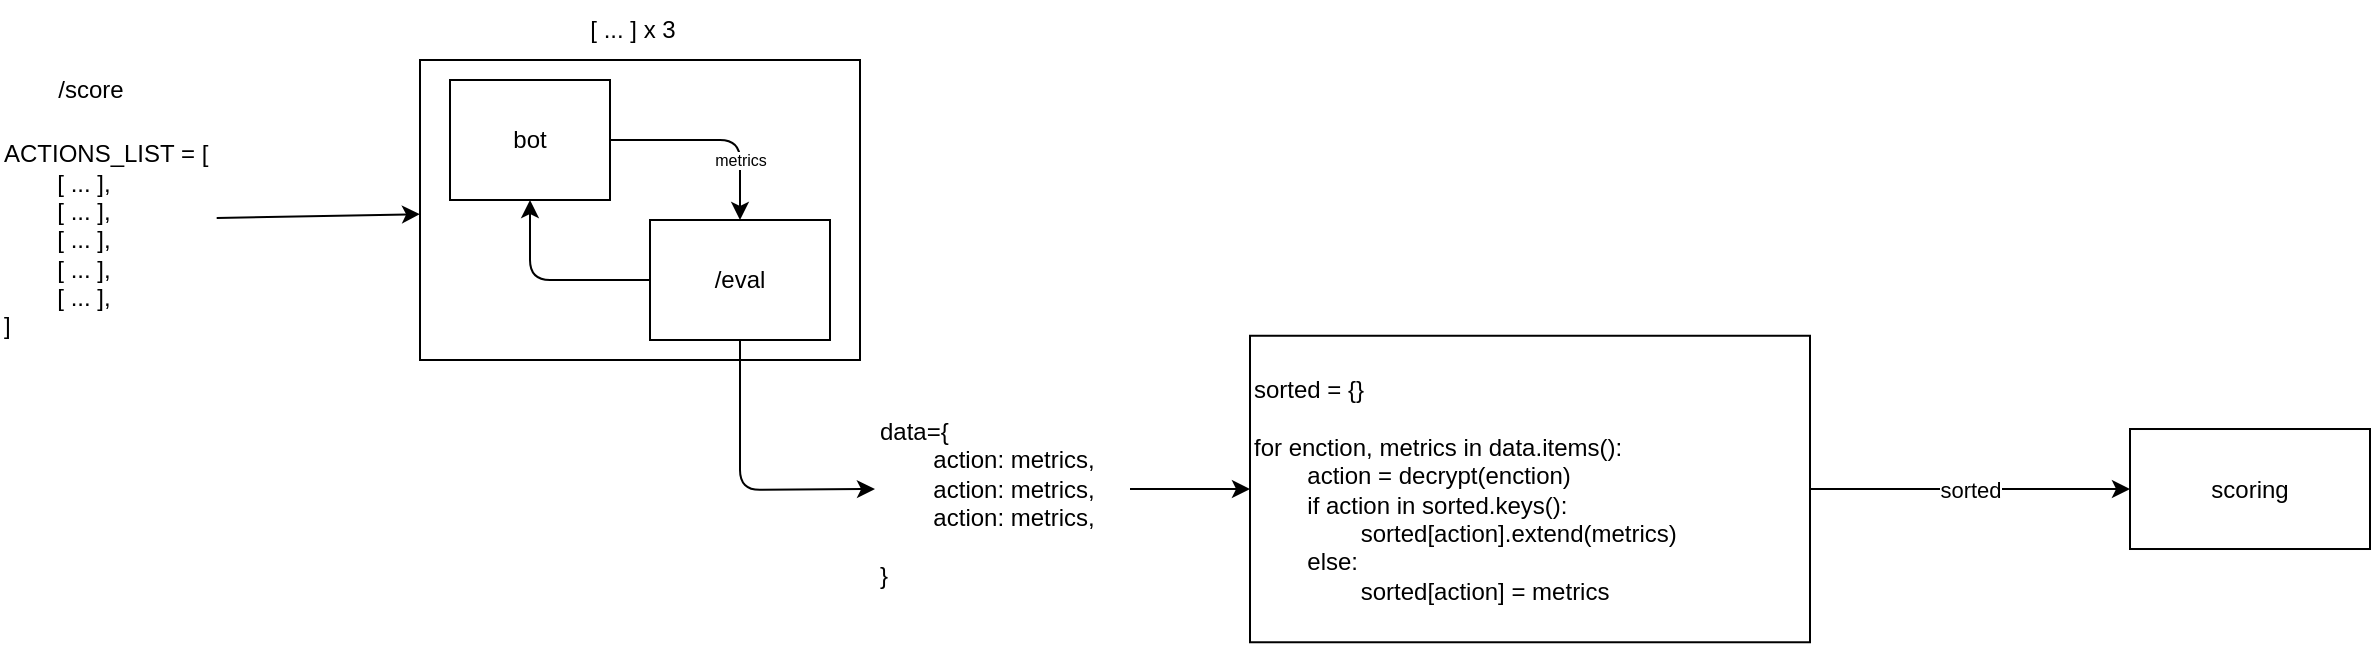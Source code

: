 <mxfile>
    <diagram id="-hRpAa9bpbvWhXL01W_L" name="Page-1">
        <mxGraphModel dx="719" dy="430" grid="1" gridSize="10" guides="1" tooltips="1" connect="1" arrows="1" fold="1" page="1" pageScale="1" pageWidth="850" pageHeight="1100" math="0" shadow="0">
            <root>
                <mxCell id="0"/>
                <mxCell id="1" parent="0"/>
                <mxCell id="18" value="" style="rounded=0;whiteSpace=wrap;html=1;" parent="1" vertex="1">
                    <mxGeometry x="315" y="80" width="220" height="150" as="geometry"/>
                </mxCell>
                <mxCell id="8" value="/&lt;span style=&quot;background-color: transparent;&quot;&gt;score&lt;/span&gt;" style="text;html=1;align=center;verticalAlign=middle;resizable=0;points=[];autosize=1;strokeColor=none;fillColor=none;" parent="1" vertex="1">
                    <mxGeometry x="120" y="80" width="60" height="30" as="geometry"/>
                </mxCell>
                <mxCell id="9" value="ACTIONS_LIST = [ &lt;br&gt;&lt;div style=&quot;&quot;&gt;&lt;span style=&quot;background-color: transparent;&quot;&gt;&lt;span style=&quot;white-space: pre;&quot;&gt;&#x9;&lt;/span&gt;[ ... ],&amp;nbsp;&lt;br&gt;&lt;/span&gt;&lt;span style=&quot;background-color: transparent; color: rgb(0, 0, 0);&quot;&gt;&lt;span style=&quot;white-space: pre;&quot;&gt;&#x9;&lt;/span&gt;[ ... ],&amp;nbsp;&lt;br&gt;&lt;/span&gt;&lt;span style=&quot;background-color: transparent; color: rgb(0, 0, 0);&quot;&gt;&lt;span style=&quot;white-space: pre;&quot;&gt;&#x9;&lt;/span&gt;[ ... ],&amp;nbsp;&lt;br&gt;&lt;/span&gt;&lt;span style=&quot;background-color: transparent; color: rgb(0, 0, 0);&quot;&gt;&lt;span style=&quot;white-space: pre;&quot;&gt;&#x9;&lt;/span&gt;[ ... ],&amp;nbsp;&lt;br&gt;&lt;/span&gt;&lt;span style=&quot;background-color: transparent; color: rgb(0, 0, 0);&quot;&gt;&lt;span style=&quot;white-space: pre;&quot;&gt;&#x9;&lt;/span&gt;[ ... ],&lt;/span&gt;&lt;/div&gt;&lt;div style=&quot;&quot;&gt;&lt;span style=&quot;background-color: transparent;&quot;&gt;]&lt;/span&gt;&lt;/div&gt;" style="text;html=1;align=left;verticalAlign=middle;whiteSpace=wrap;rounded=0;" parent="1" vertex="1">
                    <mxGeometry x="105" y="120" width="110" height="100" as="geometry"/>
                </mxCell>
                <mxCell id="13" value="" style="endArrow=classic;html=1;exitX=0.985;exitY=0.39;exitDx=0;exitDy=0;exitPerimeter=0;" parent="1" source="9" target="18" edge="1">
                    <mxGeometry width="50" height="50" relative="1" as="geometry">
                        <mxPoint x="220.0" y="151.6" as="sourcePoint"/>
                        <mxPoint x="340" y="150.533" as="targetPoint"/>
                    </mxGeometry>
                </mxCell>
                <mxCell id="19" value="bot" style="rounded=0;whiteSpace=wrap;html=1;" parent="1" vertex="1">
                    <mxGeometry x="330" y="90" width="80" height="60" as="geometry"/>
                </mxCell>
                <mxCell id="29" style="edgeStyle=none;html=1;exitX=0.5;exitY=1;exitDx=0;exitDy=0;entryX=0;entryY=0.5;entryDx=0;entryDy=0;" parent="1" source="22" target="31" edge="1">
                    <mxGeometry relative="1" as="geometry">
                        <mxPoint x="540" y="295" as="targetPoint"/>
                        <Array as="points">
                            <mxPoint x="475" y="295"/>
                        </Array>
                    </mxGeometry>
                </mxCell>
                <mxCell id="30" style="edgeStyle=none;html=1;exitX=0;exitY=0.5;exitDx=0;exitDy=0;entryX=0.5;entryY=1;entryDx=0;entryDy=0;" parent="1" source="22" target="19" edge="1">
                    <mxGeometry relative="1" as="geometry">
                        <Array as="points">
                            <mxPoint x="370" y="190"/>
                        </Array>
                    </mxGeometry>
                </mxCell>
                <mxCell id="22" value="/eval" style="rounded=0;whiteSpace=wrap;html=1;" parent="1" vertex="1">
                    <mxGeometry x="430" y="160" width="90" height="60" as="geometry"/>
                </mxCell>
                <mxCell id="23" style="edgeStyle=none;html=1;exitX=1;exitY=0.5;exitDx=0;exitDy=0;entryX=0.5;entryY=0;entryDx=0;entryDy=0;" parent="1" source="19" target="22" edge="1">
                    <mxGeometry relative="1" as="geometry">
                        <Array as="points">
                            <mxPoint x="475" y="120"/>
                        </Array>
                    </mxGeometry>
                </mxCell>
                <mxCell id="26" value="metrics" style="edgeLabel;html=1;align=center;verticalAlign=middle;resizable=0;points=[];fontSize=8;" parent="23" vertex="1" connectable="0">
                    <mxGeometry x="-0.044" y="1" relative="1" as="geometry">
                        <mxPoint x="15" y="11" as="offset"/>
                    </mxGeometry>
                </mxCell>
                <mxCell id="25" value="[ ... ] x 3" style="text;html=1;align=center;verticalAlign=middle;resizable=0;points=[];autosize=1;strokeColor=none;fillColor=none;" parent="1" vertex="1">
                    <mxGeometry x="386" y="50" width="70" height="30" as="geometry"/>
                </mxCell>
                <mxCell id="33" style="edgeStyle=none;html=1;exitX=1;exitY=0.5;exitDx=0;exitDy=0;fontStyle=1" parent="1" source="31" target="35" edge="1">
                    <mxGeometry relative="1" as="geometry">
                        <mxPoint x="740" y="295" as="targetPoint"/>
                    </mxGeometry>
                </mxCell>
                <mxCell id="31" value="data={&lt;br&gt;&lt;span style=&quot;white-space: pre;&quot;&gt;&#x9;&lt;/span&gt;action: metrics,&lt;div&gt;&lt;font color=&quot;#000000&quot;&gt;&lt;span style=&quot;white-space: pre;&quot;&gt;&#x9;&lt;/span&gt;a&lt;span style=&quot;color: rgb(0, 0, 0);&quot;&gt;ction&lt;/span&gt;: metrics,&lt;/font&gt;&lt;/div&gt;&lt;div&gt;&lt;font color=&quot;#000000&quot;&gt;&lt;span style=&quot;white-space: pre;&quot;&gt;&#x9;&lt;/span&gt;a&lt;span style=&quot;color: rgb(0, 0, 0);&quot;&gt;ction&lt;/span&gt;: metrics,&lt;/font&gt;&lt;/div&gt;&lt;div&gt;&lt;font color=&quot;#000000&quot;&gt;&lt;font color=&quot;#000000&quot;&gt;&lt;span style=&quot;white-space: pre;&quot;&gt;&#x9;&lt;/span&gt;&lt;br&gt;&lt;/font&gt;&lt;/font&gt;&lt;div&gt;}&lt;/div&gt;&lt;/div&gt;" style="text;html=1;align=left;verticalAlign=top;whiteSpace=wrap;rounded=0;" parent="1" vertex="1">
                    <mxGeometry x="542.5" y="252" width="127.5" height="85" as="geometry"/>
                </mxCell>
                <mxCell id="40" value="" style="edgeStyle=none;html=1;" parent="1" source="35" target="39" edge="1">
                    <mxGeometry relative="1" as="geometry"/>
                </mxCell>
                <mxCell id="41" value="sorted" style="edgeLabel;html=1;align=center;verticalAlign=middle;resizable=0;points=[];" parent="40" vertex="1" connectable="0">
                    <mxGeometry x="0.168" y="2" relative="1" as="geometry">
                        <mxPoint x="-14" y="2" as="offset"/>
                    </mxGeometry>
                </mxCell>
                <mxCell id="35" value="&lt;div&gt;sorted = {}&lt;/div&gt;&lt;div&gt;&lt;br&gt;&lt;/div&gt;for enction, metrics in data.items():&lt;div&gt;&lt;font color=&quot;#000000&quot;&gt;&lt;span style=&quot;white-space: pre;&quot;&gt;&#x9;&lt;/span&gt;action = decrypt(enction)&lt;br&gt;&lt;/font&gt;&lt;div&gt;&lt;span style=&quot;white-space: pre;&quot;&gt;&#x9;&lt;/span&gt;if action&lt;span style=&quot;background-color: transparent;&quot;&gt;&amp;nbsp;in sorted.keys():&lt;/span&gt;&lt;/div&gt;&lt;div&gt;&lt;span style=&quot;background-color: transparent;&quot;&gt;&lt;span style=&quot;white-space: pre;&quot;&gt;&#x9;&lt;/span&gt;&lt;span style=&quot;white-space: pre;&quot;&gt;&#x9;&lt;/span&gt;sorted[action].extend(metrics)&lt;br&gt;&lt;/span&gt;&lt;/div&gt;&lt;/div&gt;&lt;div&gt;&lt;span style=&quot;background-color: transparent;&quot;&gt;&lt;span style=&quot;white-space: pre;&quot;&gt;&#x9;&lt;/span&gt;else:&lt;br&gt;&lt;/span&gt;&lt;/div&gt;&lt;div&gt;&lt;span style=&quot;background-color: transparent;&quot;&gt;&lt;span style=&quot;white-space: pre;&quot;&gt;&#x9;&lt;/span&gt;&lt;span style=&quot;white-space: pre;&quot;&gt;&#x9;&lt;/span&gt;sorted[action] = metrics&lt;br&gt;&lt;/span&gt;&lt;/div&gt;" style="rounded=0;whiteSpace=wrap;html=1;align=left;" parent="1" vertex="1">
                    <mxGeometry x="730" y="217.88" width="280" height="153.25" as="geometry"/>
                </mxCell>
                <mxCell id="39" value="scoring" style="whiteSpace=wrap;html=1;align=center;rounded=0;" parent="1" vertex="1">
                    <mxGeometry x="1170" y="264.505" width="120" height="60" as="geometry"/>
                </mxCell>
            </root>
        </mxGraphModel>
    </diagram>
</mxfile>
